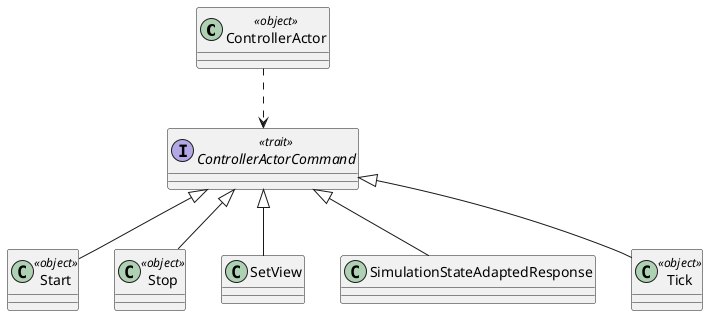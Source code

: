 @startuml

class ControllerActor << object >>
interface ControllerActorCommand << trait >>
class Start << object >> extends ControllerActorCommand
class Stop << object >> extends ControllerActorCommand
class SetView extends ControllerActorCommand
class SimulationStateAdaptedResponse extends ControllerActorCommand
class Tick << object >> extends ControllerActorCommand
ControllerActor ..> ControllerActorCommand

@enduml